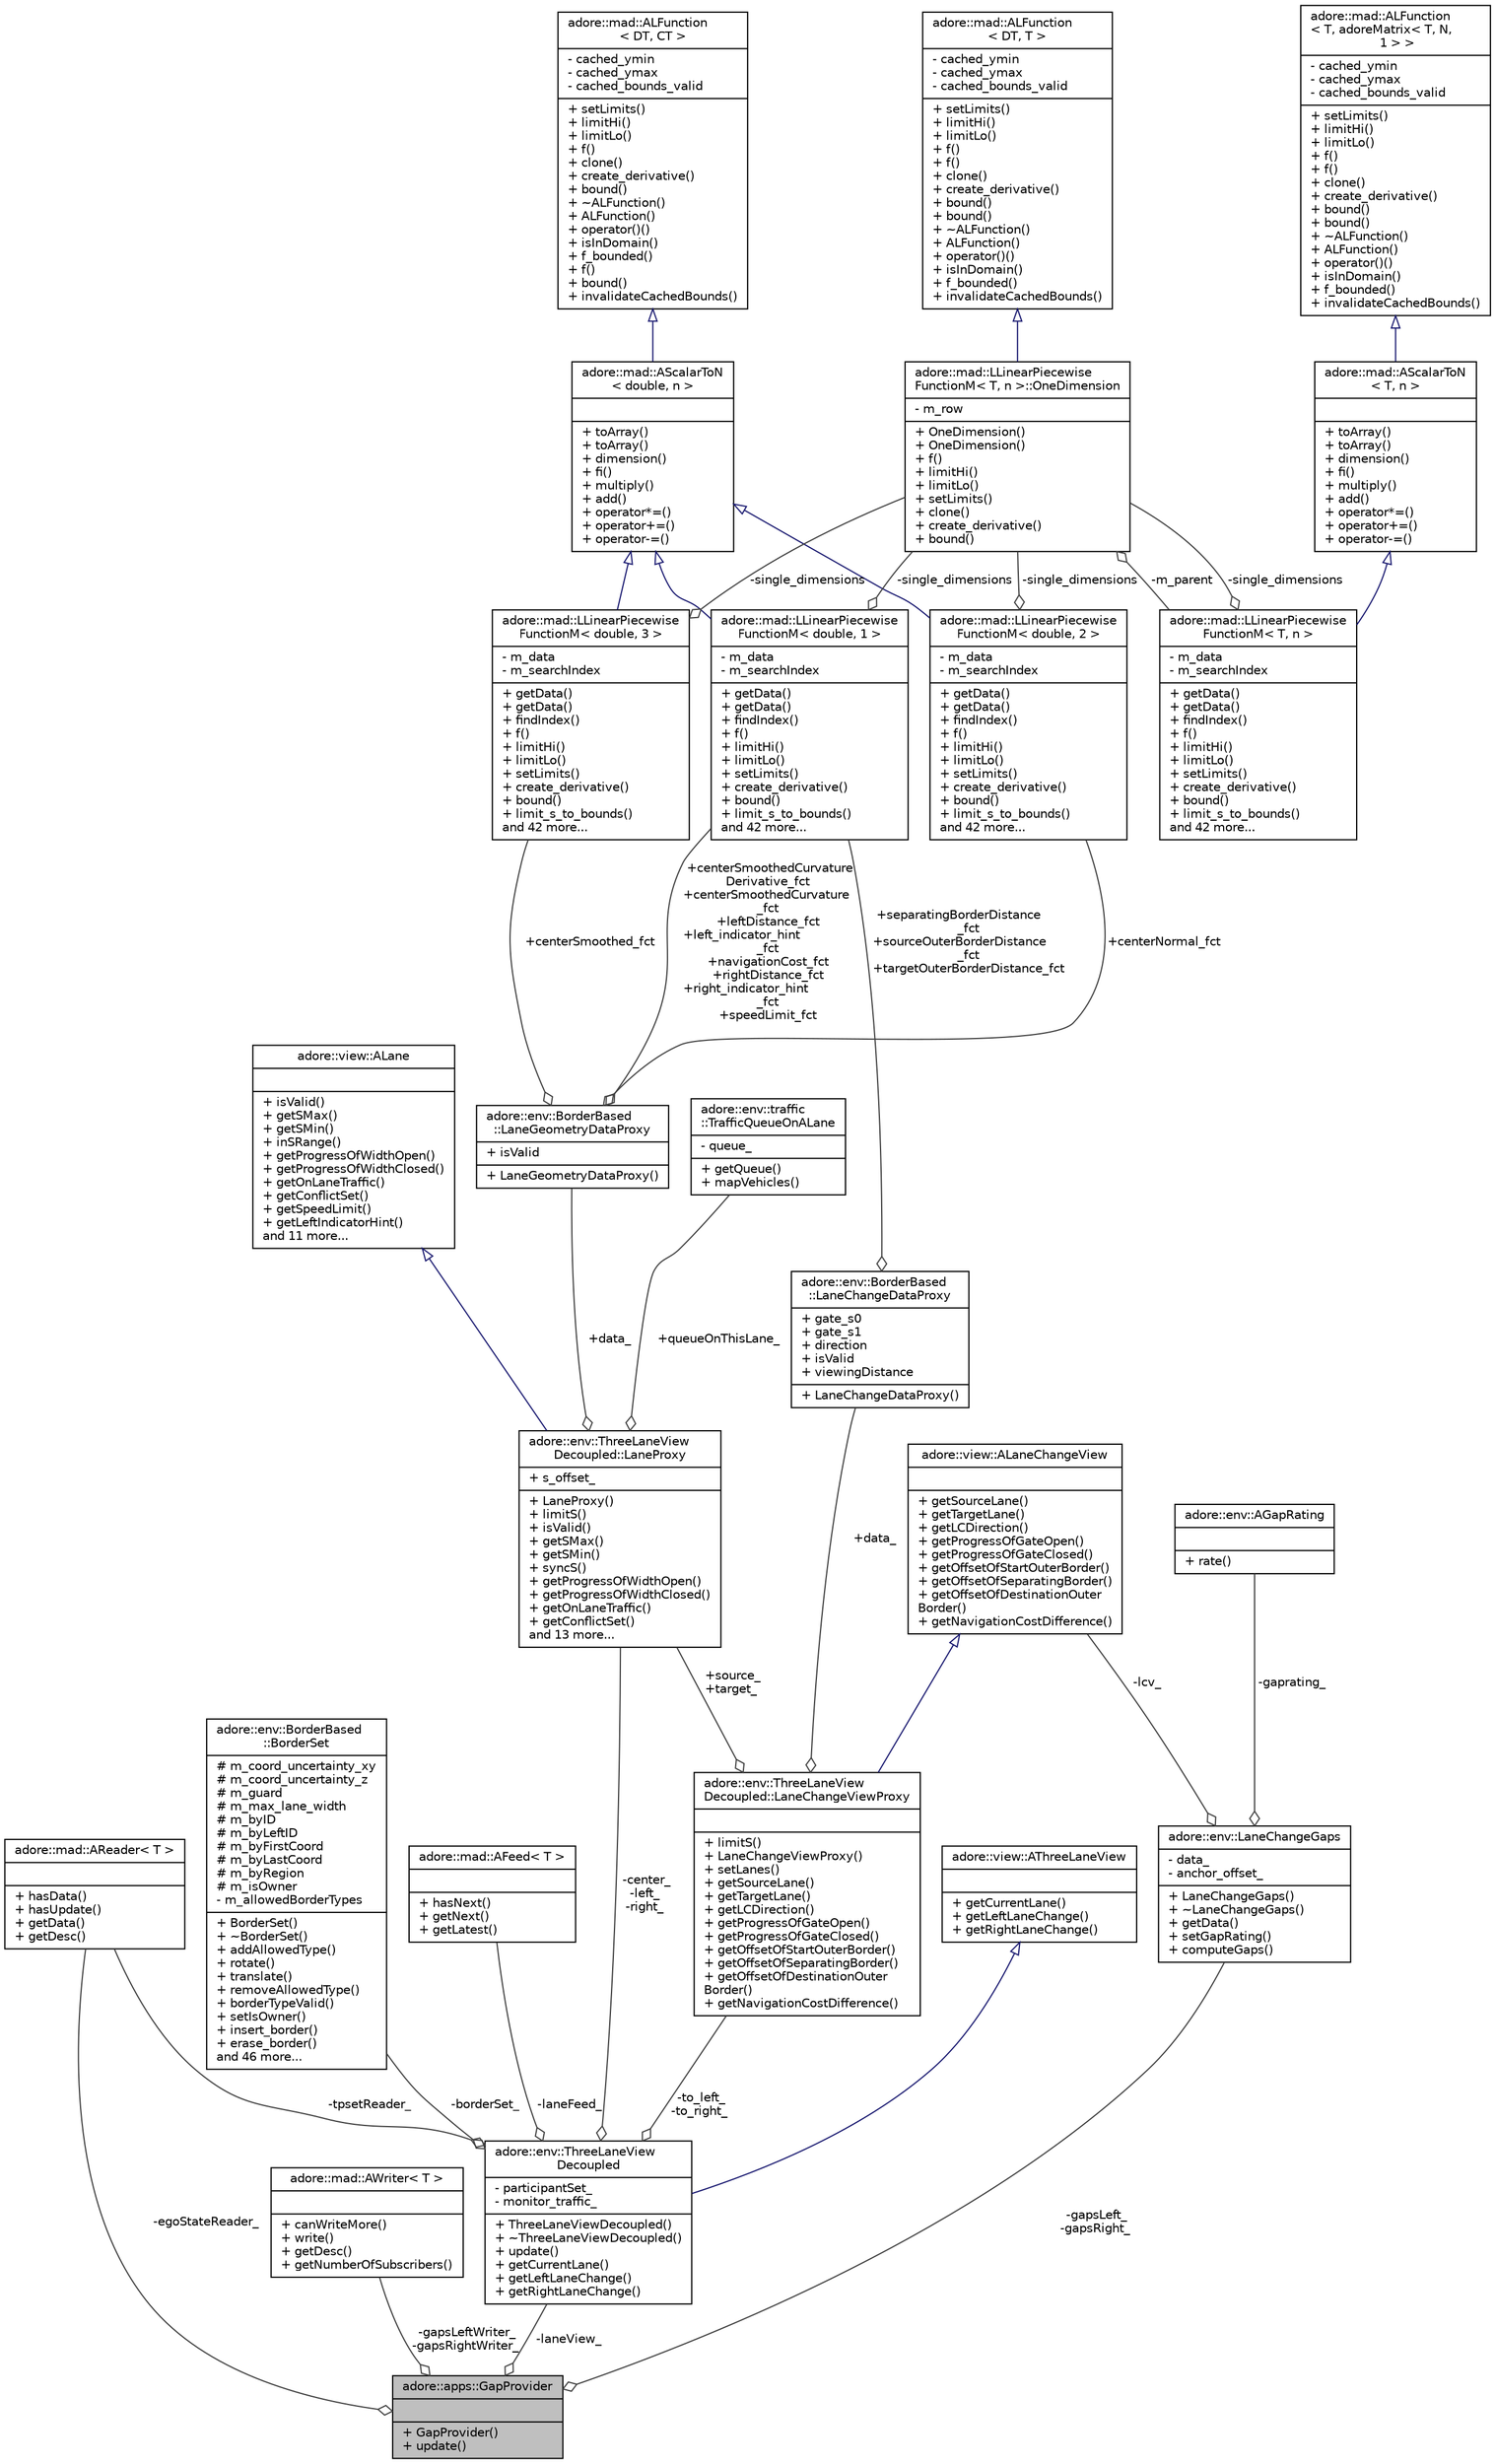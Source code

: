 digraph "adore::apps::GapProvider"
{
 // LATEX_PDF_SIZE
  edge [fontname="Helvetica",fontsize="10",labelfontname="Helvetica",labelfontsize="10"];
  node [fontname="Helvetica",fontsize="10",shape=record];
  Node1 [label="{adore::apps::GapProvider\n||+ GapProvider()\l+ update()\l}",height=0.2,width=0.4,color="black", fillcolor="grey75", style="filled", fontcolor="black",tooltip=" "];
  Node2 -> Node1 [color="grey25",fontsize="10",style="solid",label=" -egoStateReader_" ,arrowhead="odiamond",fontname="Helvetica"];
  Node2 [label="{adore::mad::AReader\< T \>\n||+ hasData()\l+ hasUpdate()\l+ getData()\l+ getDesc()\l}",height=0.2,width=0.4,color="black", fillcolor="white", style="filled",URL="$classadore_1_1mad_1_1AReader.html",tooltip=" "];
  Node3 -> Node1 [color="grey25",fontsize="10",style="solid",label=" -gapsLeftWriter_\n-gapsRightWriter_" ,arrowhead="odiamond",fontname="Helvetica"];
  Node3 [label="{adore::mad::AWriter\< T \>\n||+ canWriteMore()\l+ write()\l+ getDesc()\l+ getNumberOfSubscribers()\l}",height=0.2,width=0.4,color="black", fillcolor="white", style="filled",URL="$classadore_1_1mad_1_1AWriter.html",tooltip=" "];
  Node4 -> Node1 [color="grey25",fontsize="10",style="solid",label=" -laneView_" ,arrowhead="odiamond",fontname="Helvetica"];
  Node4 [label="{adore::env::ThreeLaneView\lDecoupled\n|- participantSet_\l- monitor_traffic_\l|+ ThreeLaneViewDecoupled()\l+ ~ThreeLaneViewDecoupled()\l+ update()\l+ getCurrentLane()\l+ getLeftLaneChange()\l+ getRightLaneChange()\l}",height=0.2,width=0.4,color="black", fillcolor="white", style="filled",URL="$classadore_1_1env_1_1ThreeLaneViewDecoupled.html",tooltip=" "];
  Node5 -> Node4 [dir="back",color="midnightblue",fontsize="10",style="solid",arrowtail="onormal",fontname="Helvetica"];
  Node5 [label="{adore::view::AThreeLaneView\n||+ getCurrentLane()\l+ getLeftLaneChange()\l+ getRightLaneChange()\l}",height=0.2,width=0.4,color="black", fillcolor="white", style="filled",URL="$classadore_1_1view_1_1AThreeLaneView.html",tooltip=" "];
  Node2 -> Node4 [color="grey25",fontsize="10",style="solid",label=" -tpsetReader_" ,arrowhead="odiamond",fontname="Helvetica"];
  Node6 -> Node4 [color="grey25",fontsize="10",style="solid",label=" -borderSet_" ,arrowhead="odiamond",fontname="Helvetica"];
  Node6 [label="{adore::env::BorderBased\l::BorderSet\n|# m_coord_uncertainty_xy\l# m_coord_uncertainty_z\l# m_guard\l# m_max_lane_width\l# m_byID\l# m_byLeftID\l# m_byFirstCoord\l# m_byLastCoord\l# m_byRegion\l# m_isOwner\l- m_allowedBorderTypes\l|+ BorderSet()\l+ ~BorderSet()\l+ addAllowedType()\l+ rotate()\l+ translate()\l+ removeAllowedType()\l+ borderTypeValid()\l+ setIsOwner()\l+ insert_border()\l+ erase_border()\land 46 more...\l}",height=0.2,width=0.4,color="black", fillcolor="white", style="filled",URL="$classadore_1_1env_1_1BorderBased_1_1BorderSet.html",tooltip="efficiently store borders in boost R-tree"];
  Node7 -> Node4 [color="grey25",fontsize="10",style="solid",label=" -laneFeed_" ,arrowhead="odiamond",fontname="Helvetica"];
  Node7 [label="{adore::mad::AFeed\< T \>\n||+ hasNext()\l+ getNext()\l+ getLatest()\l}",height=0.2,width=0.4,color="black", fillcolor="white", style="filled",URL="$classadore_1_1mad_1_1AFeed.html",tooltip=" "];
  Node8 -> Node4 [color="grey25",fontsize="10",style="solid",label=" -to_left_\n-to_right_" ,arrowhead="odiamond",fontname="Helvetica"];
  Node8 [label="{adore::env::ThreeLaneView\lDecoupled::LaneChangeViewProxy\n||+ limitS()\l+ LaneChangeViewProxy()\l+ setLanes()\l+ getSourceLane()\l+ getTargetLane()\l+ getLCDirection()\l+ getProgressOfGateOpen()\l+ getProgressOfGateClosed()\l+ getOffsetOfStartOuterBorder()\l+ getOffsetOfSeparatingBorder()\l+ getOffsetOfDestinationOuter\lBorder()\l+ getNavigationCostDifference()\l}",height=0.2,width=0.4,color="black", fillcolor="white", style="filled",URL="$classadore_1_1env_1_1ThreeLaneViewDecoupled_1_1LaneChangeViewProxy.html",tooltip=" "];
  Node9 -> Node8 [dir="back",color="midnightblue",fontsize="10",style="solid",arrowtail="onormal",fontname="Helvetica"];
  Node9 [label="{adore::view::ALaneChangeView\n||+ getSourceLane()\l+ getTargetLane()\l+ getLCDirection()\l+ getProgressOfGateOpen()\l+ getProgressOfGateClosed()\l+ getOffsetOfStartOuterBorder()\l+ getOffsetOfSeparatingBorder()\l+ getOffsetOfDestinationOuter\lBorder()\l+ getNavigationCostDifference()\l}",height=0.2,width=0.4,color="black", fillcolor="white", style="filled",URL="$classadore_1_1view_1_1ALaneChangeView.html",tooltip=" "];
  Node10 -> Node8 [color="grey25",fontsize="10",style="solid",label=" +data_" ,arrowhead="odiamond",fontname="Helvetica"];
  Node10 [label="{adore::env::BorderBased\l::LaneChangeDataProxy\n|+ gate_s0\l+ gate_s1\l+ direction\l+ isValid\l+ viewingDistance\l|+ LaneChangeDataProxy()\l}",height=0.2,width=0.4,color="black", fillcolor="white", style="filled",URL="$structadore_1_1env_1_1BorderBased_1_1LaneChangeDataProxy.html",tooltip="simple struct to hole data relevant to lane change geometry"];
  Node11 -> Node10 [color="grey25",fontsize="10",style="solid",label=" +separatingBorderDistance\l_fct\n+sourceOuterBorderDistance\l_fct\n+targetOuterBorderDistance_fct" ,arrowhead="odiamond",fontname="Helvetica"];
  Node11 [label="{adore::mad::LLinearPiecewise\lFunctionM\< double, 1 \>\n|- m_data\l- m_searchIndex\l|+ getData()\l+ getData()\l+ findIndex()\l+ f()\l+ limitHi()\l+ limitLo()\l+ setLimits()\l+ create_derivative()\l+ bound()\l+ limit_s_to_bounds()\land 42 more...\l}",height=0.2,width=0.4,color="black", fillcolor="white", style="filled",URL="$classadore_1_1mad_1_1LLinearPiecewiseFunctionM.html",tooltip=" "];
  Node12 -> Node11 [dir="back",color="midnightblue",fontsize="10",style="solid",arrowtail="onormal",fontname="Helvetica"];
  Node12 [label="{adore::mad::AScalarToN\l\< double, n \>\n||+ toArray()\l+ toArray()\l+ dimension()\l+ fi()\l+ multiply()\l+ add()\l+ operator*=()\l+ operator+=()\l+ operator-=()\l}",height=0.2,width=0.4,color="black", fillcolor="white", style="filled",URL="$classadore_1_1mad_1_1AScalarToN.html",tooltip=" "];
  Node13 -> Node12 [dir="back",color="midnightblue",fontsize="10",style="solid",arrowtail="onormal",fontname="Helvetica"];
  Node13 [label="{adore::mad::ALFunction\l\< DT, CT \>\n|- cached_ymin\l- cached_ymax\l- cached_bounds_valid\l|+ setLimits()\l+ limitHi()\l+ limitLo()\l+ f()\l+ clone()\l+ create_derivative()\l+ bound()\l+ ~ALFunction()\l+ ALFunction()\l+ operator()()\l+ isInDomain()\l+ f_bounded()\l+ f()\l+ bound()\l+ invalidateCachedBounds()\l}",height=0.2,width=0.4,color="black", fillcolor="white", style="filled",URL="$classadore_1_1mad_1_1ALFunction.html",tooltip=" "];
  Node14 -> Node11 [color="grey25",fontsize="10",style="solid",label=" -single_dimensions" ,arrowhead="odiamond",fontname="Helvetica"];
  Node14 [label="{adore::mad::LLinearPiecewise\lFunctionM\< T, n \>::OneDimension\n|- m_row\l|+ OneDimension()\l+ OneDimension()\l+ f()\l+ limitHi()\l+ limitLo()\l+ setLimits()\l+ clone()\l+ create_derivative()\l+ bound()\l}",height=0.2,width=0.4,color="black", fillcolor="white", style="filled",URL="$classadore_1_1mad_1_1LLinearPiecewiseFunctionM_1_1OneDimension.html",tooltip=" "];
  Node15 -> Node14 [dir="back",color="midnightblue",fontsize="10",style="solid",arrowtail="onormal",fontname="Helvetica"];
  Node15 [label="{adore::mad::ALFunction\l\< DT, T \>\n|- cached_ymin\l- cached_ymax\l- cached_bounds_valid\l|+ setLimits()\l+ limitHi()\l+ limitLo()\l+ f()\l+ f()\l+ clone()\l+ create_derivative()\l+ bound()\l+ bound()\l+ ~ALFunction()\l+ ALFunction()\l+ operator()()\l+ isInDomain()\l+ f_bounded()\l+ invalidateCachedBounds()\l}",height=0.2,width=0.4,color="black", fillcolor="white", style="filled",URL="$classadore_1_1mad_1_1ALFunction.html",tooltip=" "];
  Node16 -> Node14 [color="grey25",fontsize="10",style="solid",label=" -m_parent" ,arrowhead="odiamond",fontname="Helvetica"];
  Node16 [label="{adore::mad::LLinearPiecewise\lFunctionM\< T, n \>\n|- m_data\l- m_searchIndex\l|+ getData()\l+ getData()\l+ findIndex()\l+ f()\l+ limitHi()\l+ limitLo()\l+ setLimits()\l+ create_derivative()\l+ bound()\l+ limit_s_to_bounds()\land 42 more...\l}",height=0.2,width=0.4,color="black", fillcolor="white", style="filled",URL="$classadore_1_1mad_1_1LLinearPiecewiseFunctionM.html",tooltip=" "];
  Node17 -> Node16 [dir="back",color="midnightblue",fontsize="10",style="solid",arrowtail="onormal",fontname="Helvetica"];
  Node17 [label="{adore::mad::AScalarToN\l\< T, n \>\n||+ toArray()\l+ toArray()\l+ dimension()\l+ fi()\l+ multiply()\l+ add()\l+ operator*=()\l+ operator+=()\l+ operator-=()\l}",height=0.2,width=0.4,color="black", fillcolor="white", style="filled",URL="$classadore_1_1mad_1_1AScalarToN.html",tooltip=" "];
  Node18 -> Node17 [dir="back",color="midnightblue",fontsize="10",style="solid",arrowtail="onormal",fontname="Helvetica"];
  Node18 [label="{adore::mad::ALFunction\l\< T, adoreMatrix\< T, N,\l 1 \> \>\n|- cached_ymin\l- cached_ymax\l- cached_bounds_valid\l|+ setLimits()\l+ limitHi()\l+ limitLo()\l+ f()\l+ f()\l+ clone()\l+ create_derivative()\l+ bound()\l+ bound()\l+ ~ALFunction()\l+ ALFunction()\l+ operator()()\l+ isInDomain()\l+ f_bounded()\l+ invalidateCachedBounds()\l}",height=0.2,width=0.4,color="black", fillcolor="white", style="filled",URL="$classadore_1_1mad_1_1ALFunction.html",tooltip=" "];
  Node14 -> Node16 [color="grey25",fontsize="10",style="solid",label=" -single_dimensions" ,arrowhead="odiamond",fontname="Helvetica"];
  Node19 -> Node8 [color="grey25",fontsize="10",style="solid",label=" +source_\n+target_" ,arrowhead="odiamond",fontname="Helvetica"];
  Node19 [label="{adore::env::ThreeLaneView\lDecoupled::LaneProxy\n|+ s_offset_\l|+ LaneProxy()\l+ limitS()\l+ isValid()\l+ getSMax()\l+ getSMin()\l+ syncS()\l+ getProgressOfWidthOpen()\l+ getProgressOfWidthClosed()\l+ getOnLaneTraffic()\l+ getConflictSet()\land 13 more...\l}",height=0.2,width=0.4,color="black", fillcolor="white", style="filled",URL="$classadore_1_1env_1_1ThreeLaneViewDecoupled_1_1LaneProxy.html",tooltip=" "];
  Node20 -> Node19 [dir="back",color="midnightblue",fontsize="10",style="solid",arrowtail="onormal",fontname="Helvetica"];
  Node20 [label="{adore::view::ALane\n||+ isValid()\l+ getSMax()\l+ getSMin()\l+ inSRange()\l+ getProgressOfWidthOpen()\l+ getProgressOfWidthClosed()\l+ getOnLaneTraffic()\l+ getConflictSet()\l+ getSpeedLimit()\l+ getLeftIndicatorHint()\land 11 more...\l}",height=0.2,width=0.4,color="black", fillcolor="white", style="filled",URL="$classadore_1_1view_1_1ALane.html",tooltip=" "];
  Node21 -> Node19 [color="grey25",fontsize="10",style="solid",label=" +data_" ,arrowhead="odiamond",fontname="Helvetica"];
  Node21 [label="{adore::env::BorderBased\l::LaneGeometryDataProxy\n|+ isValid\l|+ LaneGeometryDataProxy()\l}",height=0.2,width=0.4,color="black", fillcolor="white", style="filled",URL="$structadore_1_1env_1_1BorderBased_1_1LaneGeometryDataProxy.html",tooltip=" "];
  Node11 -> Node21 [color="grey25",fontsize="10",style="solid",label=" +centerSmoothedCurvature\lDerivative_fct\n+centerSmoothedCurvature\l_fct\n+leftDistance_fct\n+left_indicator_hint\l_fct\n+navigationCost_fct\n+rightDistance_fct\n+right_indicator_hint\l_fct\n+speedLimit_fct" ,arrowhead="odiamond",fontname="Helvetica"];
  Node22 -> Node21 [color="grey25",fontsize="10",style="solid",label=" +centerSmoothed_fct" ,arrowhead="odiamond",fontname="Helvetica"];
  Node22 [label="{adore::mad::LLinearPiecewise\lFunctionM\< double, 3 \>\n|- m_data\l- m_searchIndex\l|+ getData()\l+ getData()\l+ findIndex()\l+ f()\l+ limitHi()\l+ limitLo()\l+ setLimits()\l+ create_derivative()\l+ bound()\l+ limit_s_to_bounds()\land 42 more...\l}",height=0.2,width=0.4,color="black", fillcolor="white", style="filled",URL="$classadore_1_1mad_1_1LLinearPiecewiseFunctionM.html",tooltip=" "];
  Node12 -> Node22 [dir="back",color="midnightblue",fontsize="10",style="solid",arrowtail="onormal",fontname="Helvetica"];
  Node14 -> Node22 [color="grey25",fontsize="10",style="solid",label=" -single_dimensions" ,arrowhead="odiamond",fontname="Helvetica"];
  Node23 -> Node21 [color="grey25",fontsize="10",style="solid",label=" +centerNormal_fct" ,arrowhead="odiamond",fontname="Helvetica"];
  Node23 [label="{adore::mad::LLinearPiecewise\lFunctionM\< double, 2 \>\n|- m_data\l- m_searchIndex\l|+ getData()\l+ getData()\l+ findIndex()\l+ f()\l+ limitHi()\l+ limitLo()\l+ setLimits()\l+ create_derivative()\l+ bound()\l+ limit_s_to_bounds()\land 42 more...\l}",height=0.2,width=0.4,color="black", fillcolor="white", style="filled",URL="$classadore_1_1mad_1_1LLinearPiecewiseFunctionM.html",tooltip=" "];
  Node12 -> Node23 [dir="back",color="midnightblue",fontsize="10",style="solid",arrowtail="onormal",fontname="Helvetica"];
  Node14 -> Node23 [color="grey25",fontsize="10",style="solid",label=" -single_dimensions" ,arrowhead="odiamond",fontname="Helvetica"];
  Node24 -> Node19 [color="grey25",fontsize="10",style="solid",label=" +queueOnThisLane_" ,arrowhead="odiamond",fontname="Helvetica"];
  Node24 [label="{adore::env::traffic\l::TrafficQueueOnALane\n|- queue_\l|+ getQueue()\l+ mapVehicles()\l}",height=0.2,width=0.4,color="black", fillcolor="white", style="filled",URL="$classadore_1_1env_1_1traffic_1_1TrafficQueueOnALane.html",tooltip=" "];
  Node19 -> Node4 [color="grey25",fontsize="10",style="solid",label=" -center_\n-left_\n-right_" ,arrowhead="odiamond",fontname="Helvetica"];
  Node25 -> Node1 [color="grey25",fontsize="10",style="solid",label=" -gapsLeft_\n-gapsRight_" ,arrowhead="odiamond",fontname="Helvetica"];
  Node25 [label="{adore::env::LaneChangeGaps\n|- data_\l- anchor_offset_\l|+ LaneChangeGaps()\l+ ~LaneChangeGaps()\l+ getData()\l+ setGapRating()\l+ computeGaps()\l}",height=0.2,width=0.4,color="black", fillcolor="white", style="filled",URL="$classadore_1_1env_1_1LaneChangeGaps.html",tooltip=" "];
  Node9 -> Node25 [color="grey25",fontsize="10",style="solid",label=" -lcv_" ,arrowhead="odiamond",fontname="Helvetica"];
  Node26 -> Node25 [color="grey25",fontsize="10",style="solid",label=" -gaprating_" ,arrowhead="odiamond",fontname="Helvetica"];
  Node26 [label="{adore::env::AGapRating\n||+ rate()\l}",height=0.2,width=0.4,color="black", fillcolor="white", style="filled",URL="$classadore_1_1env_1_1AGapRating.html",tooltip=" "];
}
